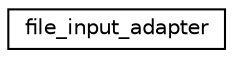 digraph "Graphical Class Hierarchy"
{
 // LATEX_PDF_SIZE
  edge [fontname="Helvetica",fontsize="10",labelfontname="Helvetica",labelfontsize="10"];
  node [fontname="Helvetica",fontsize="10",shape=record];
  rankdir="LR";
  Node0 [label="file_input_adapter",height=0.2,width=0.4,color="black", fillcolor="white", style="filled",URL="$classdetail_1_1file__input__adapter.html",tooltip=" "];
}
